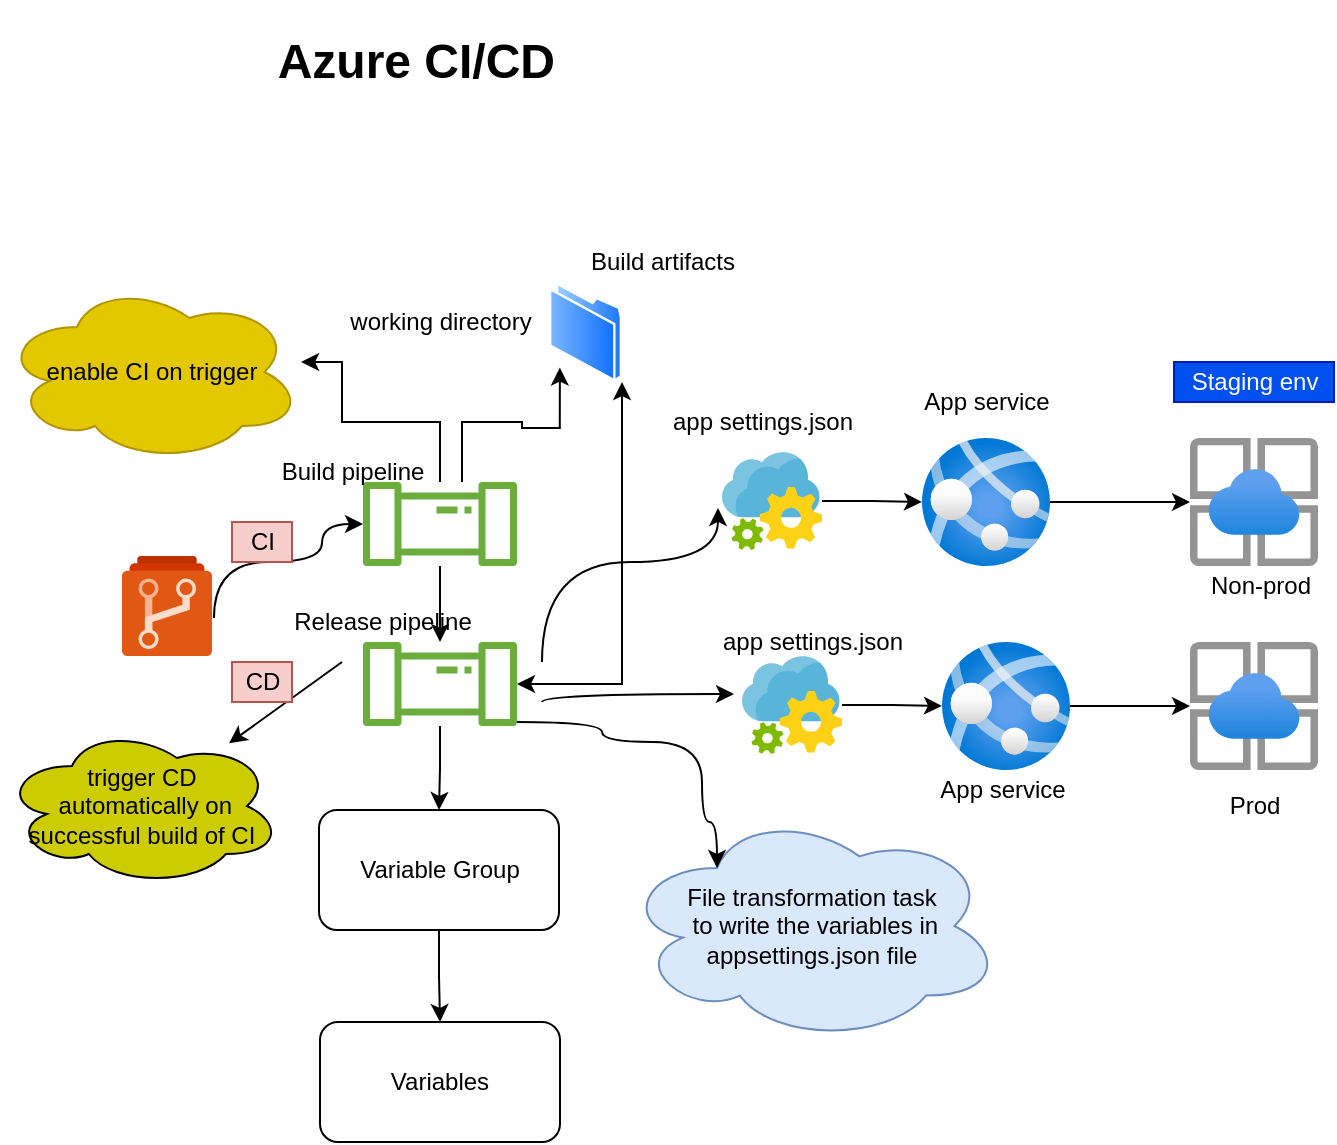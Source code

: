 <mxfile version="15.5.5" type="device"><diagram id="C5RBs43oDa-KdzZeNtuy" name="Page-1"><mxGraphModel dx="1422" dy="839" grid="1" gridSize="10" guides="1" tooltips="1" connect="1" arrows="1" fold="1" page="1" pageScale="1" pageWidth="827" pageHeight="1169" math="0" shadow="0"><root><mxCell id="WIyWlLk6GJQsqaUBKTNV-0"/><mxCell id="WIyWlLk6GJQsqaUBKTNV-1" parent="WIyWlLk6GJQsqaUBKTNV-0"/><mxCell id="NhNcvjEaD9QoVQ62vMcM-0" value="" style="aspect=fixed;html=1;points=[];align=center;image;fontSize=12;image=img/lib/azure2/app_services/App_Service_Environments.svg;" parent="WIyWlLk6GJQsqaUBKTNV-1" vertex="1"><mxGeometry x="684" y="258" width="64" height="64" as="geometry"/></mxCell><mxCell id="NhNcvjEaD9QoVQ62vMcM-1" value="" style="aspect=fixed;html=1;points=[];align=center;image;fontSize=12;image=img/lib/azure2/app_services/App_Service_Environments.svg;" parent="WIyWlLk6GJQsqaUBKTNV-1" vertex="1"><mxGeometry x="684" y="360" width="64" height="64" as="geometry"/></mxCell><mxCell id="NhNcvjEaD9QoVQ62vMcM-2" value="Non-prod" style="text;html=1;align=center;verticalAlign=middle;resizable=0;points=[];autosize=1;strokeColor=none;fillColor=none;" parent="WIyWlLk6GJQsqaUBKTNV-1" vertex="1"><mxGeometry x="684" y="322" width="70" height="20" as="geometry"/></mxCell><mxCell id="NhNcvjEaD9QoVQ62vMcM-3" value="Prod" style="text;html=1;align=center;verticalAlign=middle;resizable=0;points=[];autosize=1;strokeColor=none;fillColor=none;" parent="WIyWlLk6GJQsqaUBKTNV-1" vertex="1"><mxGeometry x="696" y="432" width="40" height="20" as="geometry"/></mxCell><mxCell id="NhNcvjEaD9QoVQ62vMcM-37" value="" style="edgeStyle=orthogonalEdgeStyle;rounded=0;orthogonalLoop=1;jettySize=auto;html=1;" parent="WIyWlLk6GJQsqaUBKTNV-1" source="NhNcvjEaD9QoVQ62vMcM-4" target="NhNcvjEaD9QoVQ62vMcM-0" edge="1"><mxGeometry relative="1" as="geometry"/></mxCell><mxCell id="NhNcvjEaD9QoVQ62vMcM-4" value="" style="aspect=fixed;html=1;points=[];align=center;image;fontSize=12;image=img/lib/azure2/app_services/App_Services.svg;" parent="WIyWlLk6GJQsqaUBKTNV-1" vertex="1"><mxGeometry x="550" y="258" width="64" height="64" as="geometry"/></mxCell><mxCell id="NhNcvjEaD9QoVQ62vMcM-39" value="" style="edgeStyle=orthogonalEdgeStyle;rounded=0;orthogonalLoop=1;jettySize=auto;html=1;" parent="WIyWlLk6GJQsqaUBKTNV-1" source="NhNcvjEaD9QoVQ62vMcM-5" target="NhNcvjEaD9QoVQ62vMcM-1" edge="1"><mxGeometry relative="1" as="geometry"/></mxCell><mxCell id="NhNcvjEaD9QoVQ62vMcM-5" value="" style="aspect=fixed;html=1;points=[];align=center;image;fontSize=12;image=img/lib/azure2/app_services/App_Services.svg;" parent="WIyWlLk6GJQsqaUBKTNV-1" vertex="1"><mxGeometry x="560" y="360" width="64" height="64" as="geometry"/></mxCell><mxCell id="NhNcvjEaD9QoVQ62vMcM-6" value="Staging env" style="text;html=1;align=center;verticalAlign=middle;resizable=0;points=[];autosize=1;strokeColor=#001DBC;fillColor=#0050ef;fontColor=#ffffff;" parent="WIyWlLk6GJQsqaUBKTNV-1" vertex="1"><mxGeometry x="676" y="220" width="80" height="20" as="geometry"/></mxCell><mxCell id="NhNcvjEaD9QoVQ62vMcM-7" value="" style="edgeStyle=orthogonalEdgeStyle;rounded=0;orthogonalLoop=1;jettySize=auto;html=1;entryX=0;entryY=1;entryDx=0;entryDy=0;" parent="WIyWlLk6GJQsqaUBKTNV-1" source="NhNcvjEaD9QoVQ62vMcM-8" target="NhNcvjEaD9QoVQ62vMcM-16" edge="1"><mxGeometry relative="1" as="geometry"><Array as="points"><mxPoint x="320" y="250"/><mxPoint x="350" y="250"/><mxPoint x="350" y="253"/><mxPoint x="369" y="253"/></Array></mxGeometry></mxCell><mxCell id="NhNcvjEaD9QoVQ62vMcM-8" value="" style="sketch=0;outlineConnect=0;fontColor=#232F3E;gradientColor=none;fillColor=#6CAE3E;strokeColor=none;dashed=0;verticalLabelPosition=bottom;verticalAlign=top;align=center;html=1;fontSize=12;fontStyle=0;aspect=fixed;pointerEvents=1;shape=mxgraph.aws4.iot_analytics_pipeline;" parent="WIyWlLk6GJQsqaUBKTNV-1" vertex="1"><mxGeometry x="270" y="280" width="78" height="42" as="geometry"/></mxCell><mxCell id="NhNcvjEaD9QoVQ62vMcM-9" value="" style="edgeStyle=orthogonalEdgeStyle;rounded=0;orthogonalLoop=1;jettySize=auto;html=1;" parent="WIyWlLk6GJQsqaUBKTNV-1" source="NhNcvjEaD9QoVQ62vMcM-11" target="NhNcvjEaD9QoVQ62vMcM-20" edge="1"><mxGeometry relative="1" as="geometry"/></mxCell><mxCell id="NhNcvjEaD9QoVQ62vMcM-10" value="" style="edgeStyle=orthogonalEdgeStyle;rounded=0;orthogonalLoop=1;jettySize=auto;html=1;" parent="WIyWlLk6GJQsqaUBKTNV-1" source="NhNcvjEaD9QoVQ62vMcM-8" target="NhNcvjEaD9QoVQ62vMcM-11" edge="1"><mxGeometry relative="1" as="geometry"><Array as="points"/></mxGeometry></mxCell><mxCell id="NhNcvjEaD9QoVQ62vMcM-11" value="" style="sketch=0;outlineConnect=0;fontColor=#232F3E;gradientColor=none;fillColor=#6CAE3E;strokeColor=none;dashed=0;verticalLabelPosition=bottom;verticalAlign=top;align=center;html=1;fontSize=12;fontStyle=0;aspect=fixed;pointerEvents=1;shape=mxgraph.aws4.iot_analytics_pipeline;" parent="WIyWlLk6GJQsqaUBKTNV-1" vertex="1"><mxGeometry x="270" y="360" width="78" height="42" as="geometry"/></mxCell><mxCell id="NhNcvjEaD9QoVQ62vMcM-12" value="" style="edgeStyle=orthogonalEdgeStyle;rounded=0;orthogonalLoop=1;jettySize=auto;html=1;" parent="WIyWlLk6GJQsqaUBKTNV-1" source="NhNcvjEaD9QoVQ62vMcM-8" target="NhNcvjEaD9QoVQ62vMcM-18" edge="1"><mxGeometry relative="1" as="geometry"><Array as="points"><mxPoint x="309" y="250"/><mxPoint x="260" y="250"/><mxPoint x="260" y="220"/></Array></mxGeometry></mxCell><mxCell id="NhNcvjEaD9QoVQ62vMcM-13" value="Build pipeline" style="text;html=1;align=center;verticalAlign=middle;resizable=0;points=[];autosize=1;strokeColor=none;fillColor=none;" parent="WIyWlLk6GJQsqaUBKTNV-1" vertex="1"><mxGeometry x="220" y="265" width="90" height="20" as="geometry"/></mxCell><mxCell id="NhNcvjEaD9QoVQ62vMcM-14" value="Release pipeline" style="text;html=1;align=center;verticalAlign=middle;resizable=0;points=[];autosize=1;strokeColor=none;fillColor=none;" parent="WIyWlLk6GJQsqaUBKTNV-1" vertex="1"><mxGeometry x="230" y="340" width="100" height="20" as="geometry"/></mxCell><mxCell id="NhNcvjEaD9QoVQ62vMcM-15" value="" style="sketch=0;aspect=fixed;html=1;points=[];align=center;image;fontSize=12;image=img/lib/mscae/Azure_Repos.svg;" parent="WIyWlLk6GJQsqaUBKTNV-1" vertex="1"><mxGeometry x="150" y="317" width="45" height="50" as="geometry"/></mxCell><mxCell id="NhNcvjEaD9QoVQ62vMcM-16" value="" style="aspect=fixed;perimeter=ellipsePerimeter;html=1;align=center;shadow=0;dashed=0;spacingTop=3;image;image=img/lib/active_directory/folder.svg;" parent="WIyWlLk6GJQsqaUBKTNV-1" vertex="1"><mxGeometry x="363.5" y="180" width="36.5" height="50" as="geometry"/></mxCell><mxCell id="NhNcvjEaD9QoVQ62vMcM-17" value="working directory" style="text;html=1;align=center;verticalAlign=middle;resizable=0;points=[];autosize=1;strokeColor=none;fillColor=none;" parent="WIyWlLk6GJQsqaUBKTNV-1" vertex="1"><mxGeometry x="253.5" y="190" width="110" height="20" as="geometry"/></mxCell><mxCell id="NhNcvjEaD9QoVQ62vMcM-18" value="enable CI on trigger&lt;br&gt;" style="ellipse;shape=cloud;whiteSpace=wrap;html=1;fillColor=#e3c800;strokeColor=#B09500;fontColor=#000000;" parent="WIyWlLk6GJQsqaUBKTNV-1" vertex="1"><mxGeometry x="90" y="180" width="150" height="90" as="geometry"/></mxCell><mxCell id="NhNcvjEaD9QoVQ62vMcM-19" value="" style="edgeStyle=orthogonalEdgeStyle;rounded=0;orthogonalLoop=1;jettySize=auto;html=1;" parent="WIyWlLk6GJQsqaUBKTNV-1" source="NhNcvjEaD9QoVQ62vMcM-20" target="NhNcvjEaD9QoVQ62vMcM-21" edge="1"><mxGeometry relative="1" as="geometry"/></mxCell><mxCell id="NhNcvjEaD9QoVQ62vMcM-20" value="Variable Group" style="rounded=1;whiteSpace=wrap;html=1;" parent="WIyWlLk6GJQsqaUBKTNV-1" vertex="1"><mxGeometry x="248.5" y="444" width="120" height="60" as="geometry"/></mxCell><mxCell id="NhNcvjEaD9QoVQ62vMcM-21" value="Variables" style="rounded=1;whiteSpace=wrap;html=1;" parent="WIyWlLk6GJQsqaUBKTNV-1" vertex="1"><mxGeometry x="249" y="550" width="120" height="60" as="geometry"/></mxCell><mxCell id="NhNcvjEaD9QoVQ62vMcM-22" value="" style="endArrow=classic;startArrow=classic;html=1;rounded=0;edgeStyle=orthogonalEdgeStyle;entryX=1;entryY=1;entryDx=0;entryDy=0;entryPerimeter=0;" parent="WIyWlLk6GJQsqaUBKTNV-1" source="NhNcvjEaD9QoVQ62vMcM-11" target="NhNcvjEaD9QoVQ62vMcM-16" edge="1"><mxGeometry width="50" height="50" relative="1" as="geometry"><mxPoint x="390" y="270" as="sourcePoint"/><mxPoint x="440" y="220" as="targetPoint"/></mxGeometry></mxCell><mxCell id="NhNcvjEaD9QoVQ62vMcM-23" value="" style="curved=1;endArrow=classic;html=1;rounded=0;edgeStyle=orthogonalEdgeStyle;exitX=1.022;exitY=0.62;exitDx=0;exitDy=0;exitPerimeter=0;" parent="WIyWlLk6GJQsqaUBKTNV-1" source="NhNcvjEaD9QoVQ62vMcM-15" target="NhNcvjEaD9QoVQ62vMcM-8" edge="1"><mxGeometry width="50" height="50" relative="1" as="geometry"><mxPoint x="390" y="270" as="sourcePoint"/><mxPoint x="440" y="220" as="targetPoint"/><Array as="points"><mxPoint x="196" y="320"/><mxPoint x="250" y="320"/><mxPoint x="250" y="301"/></Array></mxGeometry></mxCell><mxCell id="NhNcvjEaD9QoVQ62vMcM-24" value="Build artifacts&lt;br&gt;" style="text;html=1;align=center;verticalAlign=middle;resizable=0;points=[];autosize=1;strokeColor=none;fillColor=none;" parent="WIyWlLk6GJQsqaUBKTNV-1" vertex="1"><mxGeometry x="375" y="160" width="90" height="20" as="geometry"/></mxCell><mxCell id="NhNcvjEaD9QoVQ62vMcM-36" value="" style="edgeStyle=orthogonalEdgeStyle;rounded=0;orthogonalLoop=1;jettySize=auto;html=1;" parent="WIyWlLk6GJQsqaUBKTNV-1" source="NhNcvjEaD9QoVQ62vMcM-25" target="NhNcvjEaD9QoVQ62vMcM-4" edge="1"><mxGeometry relative="1" as="geometry"/></mxCell><mxCell id="NhNcvjEaD9QoVQ62vMcM-25" value="" style="sketch=0;aspect=fixed;html=1;points=[];align=center;image;fontSize=12;image=img/lib/mscae/App_Configuration.svg;" parent="WIyWlLk6GJQsqaUBKTNV-1" vertex="1"><mxGeometry x="450" y="265" width="50" height="49" as="geometry"/></mxCell><mxCell id="NhNcvjEaD9QoVQ62vMcM-38" value="" style="edgeStyle=orthogonalEdgeStyle;rounded=0;orthogonalLoop=1;jettySize=auto;html=1;" parent="WIyWlLk6GJQsqaUBKTNV-1" source="NhNcvjEaD9QoVQ62vMcM-26" target="NhNcvjEaD9QoVQ62vMcM-5" edge="1"><mxGeometry relative="1" as="geometry"/></mxCell><mxCell id="NhNcvjEaD9QoVQ62vMcM-26" value="" style="sketch=0;aspect=fixed;html=1;points=[];align=center;image;fontSize=12;image=img/lib/mscae/App_Configuration.svg;" parent="WIyWlLk6GJQsqaUBKTNV-1" vertex="1"><mxGeometry x="460" y="367" width="50" height="49" as="geometry"/></mxCell><mxCell id="NhNcvjEaD9QoVQ62vMcM-27" value="" style="curved=1;endArrow=classic;html=1;rounded=0;edgeStyle=orthogonalEdgeStyle;entryX=-0.04;entryY=0.571;entryDx=0;entryDy=0;entryPerimeter=0;" parent="WIyWlLk6GJQsqaUBKTNV-1" target="NhNcvjEaD9QoVQ62vMcM-25" edge="1"><mxGeometry width="50" height="50" relative="1" as="geometry"><mxPoint x="360" y="370" as="sourcePoint"/><mxPoint x="440" y="370" as="targetPoint"/><Array as="points"><mxPoint x="360" y="320"/><mxPoint x="448" y="320"/></Array></mxGeometry></mxCell><mxCell id="NhNcvjEaD9QoVQ62vMcM-28" value="" style="curved=1;endArrow=classic;html=1;rounded=0;edgeStyle=orthogonalEdgeStyle;entryX=-0.08;entryY=0.388;entryDx=0;entryDy=0;entryPerimeter=0;" parent="WIyWlLk6GJQsqaUBKTNV-1" target="NhNcvjEaD9QoVQ62vMcM-26" edge="1"><mxGeometry width="50" height="50" relative="1" as="geometry"><mxPoint x="360" y="390" as="sourcePoint"/><mxPoint x="498" y="322.979" as="targetPoint"/><Array as="points"><mxPoint x="360" y="386"/></Array></mxGeometry></mxCell><mxCell id="NhNcvjEaD9QoVQ62vMcM-30" value="File transformation task&lt;br&gt;&amp;nbsp;to write the variables in appsettings.json file" style="ellipse;shape=cloud;whiteSpace=wrap;html=1;fillColor=#dae8fc;strokeColor=#6c8ebf;" parent="WIyWlLk6GJQsqaUBKTNV-1" vertex="1"><mxGeometry x="400" y="444" width="190" height="116" as="geometry"/></mxCell><mxCell id="NhNcvjEaD9QoVQ62vMcM-32" value="" style="curved=1;endArrow=classic;html=1;rounded=0;edgeStyle=orthogonalEdgeStyle;entryX=0.25;entryY=0.25;entryDx=0;entryDy=0;entryPerimeter=0;" parent="WIyWlLk6GJQsqaUBKTNV-1" source="NhNcvjEaD9QoVQ62vMcM-11" target="NhNcvjEaD9QoVQ62vMcM-30" edge="1"><mxGeometry width="50" height="50" relative="1" as="geometry"><mxPoint x="390" y="380" as="sourcePoint"/><mxPoint x="440" y="330" as="targetPoint"/><Array as="points"><mxPoint x="390" y="400"/><mxPoint x="390" y="410"/><mxPoint x="440" y="410"/><mxPoint x="440" y="450"/><mxPoint x="448" y="450"/></Array></mxGeometry></mxCell><mxCell id="NhNcvjEaD9QoVQ62vMcM-33" value="app settings.json" style="text;html=1;align=center;verticalAlign=middle;resizable=0;points=[];autosize=1;strokeColor=none;fillColor=none;" parent="WIyWlLk6GJQsqaUBKTNV-1" vertex="1"><mxGeometry x="415" y="240" width="110" height="20" as="geometry"/></mxCell><mxCell id="NhNcvjEaD9QoVQ62vMcM-35" value="app settings.json" style="text;html=1;align=center;verticalAlign=middle;resizable=0;points=[];autosize=1;strokeColor=none;fillColor=none;" parent="WIyWlLk6GJQsqaUBKTNV-1" vertex="1"><mxGeometry x="440" y="350" width="110" height="20" as="geometry"/></mxCell><mxCell id="9a65NVvNcwaP2XOK8rbs-0" value="App service" style="text;html=1;align=center;verticalAlign=middle;resizable=0;points=[];autosize=1;strokeColor=none;fillColor=none;" vertex="1" parent="WIyWlLk6GJQsqaUBKTNV-1"><mxGeometry x="542" y="230" width="80" height="20" as="geometry"/></mxCell><mxCell id="9a65NVvNcwaP2XOK8rbs-1" value="App service" style="text;html=1;align=center;verticalAlign=middle;resizable=0;points=[];autosize=1;strokeColor=none;fillColor=none;" vertex="1" parent="WIyWlLk6GJQsqaUBKTNV-1"><mxGeometry x="550" y="424" width="80" height="20" as="geometry"/></mxCell><mxCell id="9a65NVvNcwaP2XOK8rbs-2" value="trigger CD&lt;br&gt;&amp;nbsp;automatically on successful build of CI" style="ellipse;shape=cloud;whiteSpace=wrap;html=1;fillColor=#CCCC00;" vertex="1" parent="WIyWlLk6GJQsqaUBKTNV-1"><mxGeometry x="90" y="402" width="140" height="80" as="geometry"/></mxCell><mxCell id="9a65NVvNcwaP2XOK8rbs-3" value="" style="endArrow=classic;html=1;rounded=0;" edge="1" parent="WIyWlLk6GJQsqaUBKTNV-1" target="9a65NVvNcwaP2XOK8rbs-2"><mxGeometry width="50" height="50" relative="1" as="geometry"><mxPoint x="260" y="370" as="sourcePoint"/><mxPoint x="440" y="380" as="targetPoint"/></mxGeometry></mxCell><mxCell id="9a65NVvNcwaP2XOK8rbs-4" value="CD" style="text;html=1;align=center;verticalAlign=middle;resizable=0;points=[];autosize=1;strokeColor=#b85450;fillColor=#f8cecc;" vertex="1" parent="WIyWlLk6GJQsqaUBKTNV-1"><mxGeometry x="205" y="370" width="30" height="20" as="geometry"/></mxCell><mxCell id="9a65NVvNcwaP2XOK8rbs-5" value="CI" style="text;html=1;align=center;verticalAlign=middle;resizable=0;points=[];autosize=1;strokeColor=#b85450;fillColor=#f8cecc;" vertex="1" parent="WIyWlLk6GJQsqaUBKTNV-1"><mxGeometry x="205" y="300" width="30" height="20" as="geometry"/></mxCell><mxCell id="9a65NVvNcwaP2XOK8rbs-6" value="&lt;h1&gt;Azure CI/CD&amp;nbsp;&lt;/h1&gt;" style="text;html=1;align=center;verticalAlign=middle;resizable=0;points=[];autosize=1;strokeColor=none;fillColor=none;" vertex="1" parent="WIyWlLk6GJQsqaUBKTNV-1"><mxGeometry x="220" y="45" width="160" height="50" as="geometry"/></mxCell></root></mxGraphModel></diagram></mxfile>